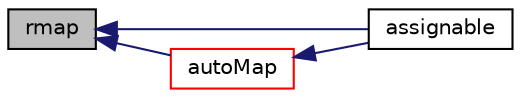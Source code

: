 digraph "rmap"
{
  bgcolor="transparent";
  edge [fontname="Helvetica",fontsize="10",labelfontname="Helvetica",labelfontsize="10"];
  node [fontname="Helvetica",fontsize="10",shape=record];
  rankdir="LR";
  Node48 [label="rmap",height=0.2,width=0.4,color="black", fillcolor="grey75", style="filled", fontcolor="black"];
  Node48 -> Node49 [dir="back",color="midnightblue",fontsize="10",style="solid",fontname="Helvetica"];
  Node49 [label="assignable",height=0.2,width=0.4,color="black",URL="$a23133.html#acbeb7dc057bd06ed4fbfdd907bd45ce6",tooltip="Return true: this patch field is altered by assignment. "];
  Node48 -> Node50 [dir="back",color="midnightblue",fontsize="10",style="solid",fontname="Helvetica"];
  Node50 [label="autoMap",height=0.2,width=0.4,color="red",URL="$a23133.html#a0ab0c43ce90d756c88dd81e3d0a9eef5",tooltip="Map (and resize as needed) from self given a mapping object. "];
  Node50 -> Node49 [dir="back",color="midnightblue",fontsize="10",style="solid",fontname="Helvetica"];
}
